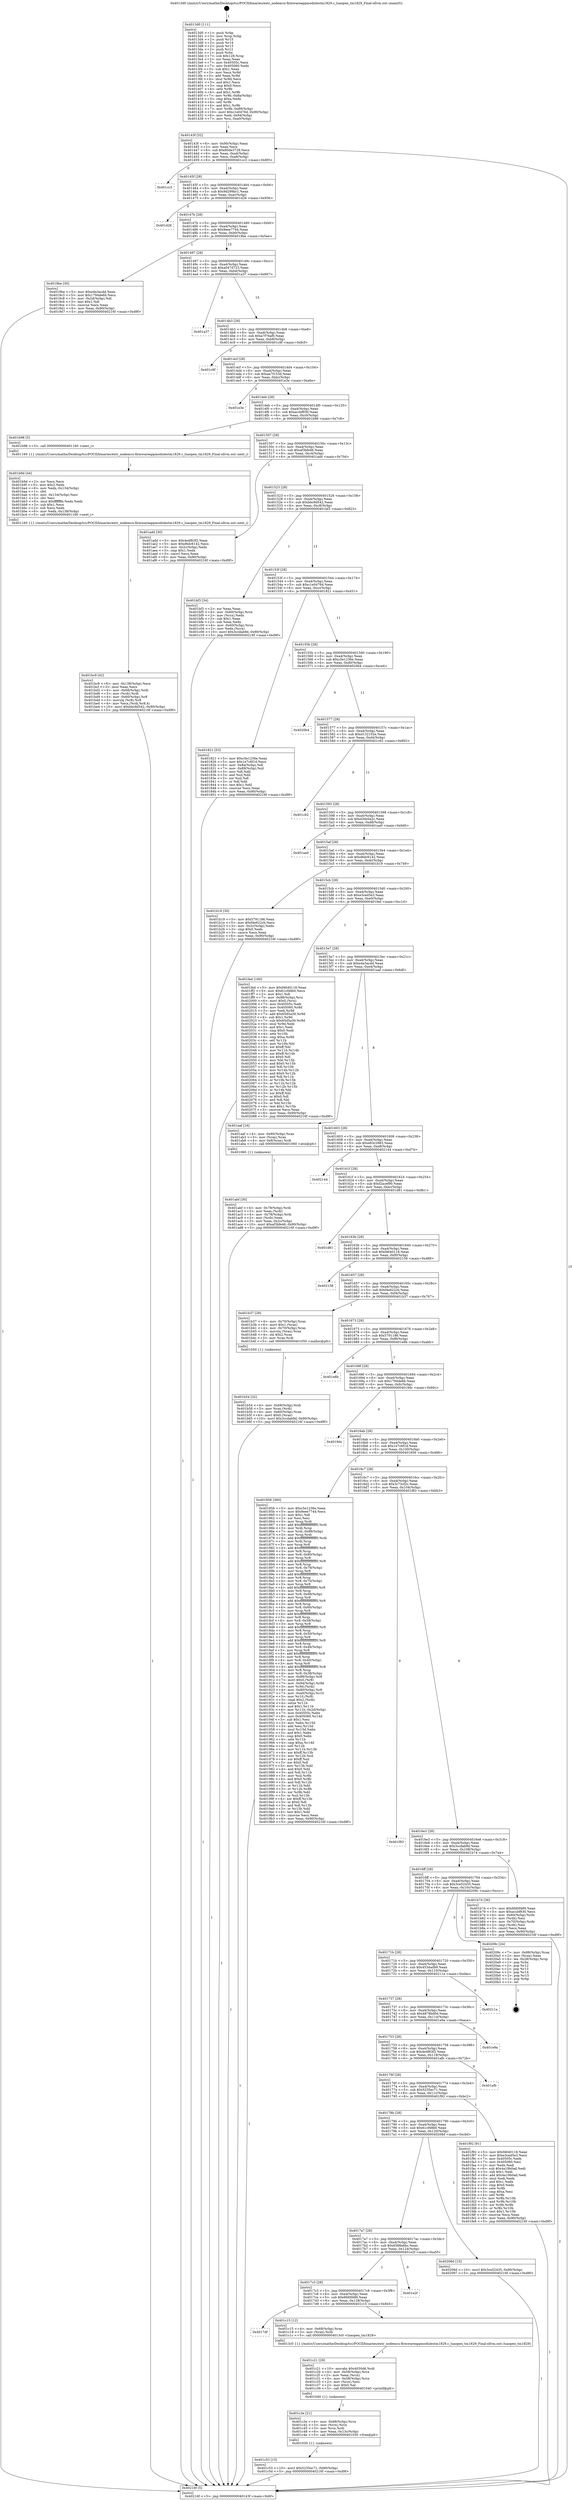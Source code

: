 digraph "0x4013d0" {
  label = "0x4013d0 (/mnt/c/Users/mathe/Desktop/tcc/POCII/binaries/extr_nodemcu-firmwareappmodulestm1829.c_luaopen_tm1829_Final-ollvm.out::main(0))"
  labelloc = "t"
  node[shape=record]

  Entry [label="",width=0.3,height=0.3,shape=circle,fillcolor=black,style=filled]
  "0x40143f" [label="{
     0x40143f [32]\l
     | [instrs]\l
     &nbsp;&nbsp;0x40143f \<+6\>: mov -0x90(%rbp),%eax\l
     &nbsp;&nbsp;0x401445 \<+2\>: mov %eax,%ecx\l
     &nbsp;&nbsp;0x401447 \<+6\>: sub $0x80de3728,%ecx\l
     &nbsp;&nbsp;0x40144d \<+6\>: mov %eax,-0xa4(%rbp)\l
     &nbsp;&nbsp;0x401453 \<+6\>: mov %ecx,-0xa8(%rbp)\l
     &nbsp;&nbsp;0x401459 \<+6\>: je 0000000000401cc3 \<main+0x8f3\>\l
  }"]
  "0x401cc3" [label="{
     0x401cc3\l
  }", style=dashed]
  "0x40145f" [label="{
     0x40145f [28]\l
     | [instrs]\l
     &nbsp;&nbsp;0x40145f \<+5\>: jmp 0000000000401464 \<main+0x94\>\l
     &nbsp;&nbsp;0x401464 \<+6\>: mov -0xa4(%rbp),%eax\l
     &nbsp;&nbsp;0x40146a \<+5\>: sub $0x9d299bc1,%eax\l
     &nbsp;&nbsp;0x40146f \<+6\>: mov %eax,-0xac(%rbp)\l
     &nbsp;&nbsp;0x401475 \<+6\>: je 0000000000401d26 \<main+0x956\>\l
  }"]
  Exit [label="",width=0.3,height=0.3,shape=circle,fillcolor=black,style=filled,peripheries=2]
  "0x401d26" [label="{
     0x401d26\l
  }", style=dashed]
  "0x40147b" [label="{
     0x40147b [28]\l
     | [instrs]\l
     &nbsp;&nbsp;0x40147b \<+5\>: jmp 0000000000401480 \<main+0xb0\>\l
     &nbsp;&nbsp;0x401480 \<+6\>: mov -0xa4(%rbp),%eax\l
     &nbsp;&nbsp;0x401486 \<+5\>: sub $0x9eee7744,%eax\l
     &nbsp;&nbsp;0x40148b \<+6\>: mov %eax,-0xb0(%rbp)\l
     &nbsp;&nbsp;0x401491 \<+6\>: je 00000000004019be \<main+0x5ee\>\l
  }"]
  "0x401c53" [label="{
     0x401c53 [15]\l
     | [instrs]\l
     &nbsp;&nbsp;0x401c53 \<+10\>: movl $0x5235ec71,-0x90(%rbp)\l
     &nbsp;&nbsp;0x401c5d \<+5\>: jmp 000000000040216f \<main+0xd9f\>\l
  }"]
  "0x4019be" [label="{
     0x4019be [30]\l
     | [instrs]\l
     &nbsp;&nbsp;0x4019be \<+5\>: mov $0xe4a3acdd,%eax\l
     &nbsp;&nbsp;0x4019c3 \<+5\>: mov $0x1794de6b,%ecx\l
     &nbsp;&nbsp;0x4019c8 \<+3\>: mov -0x2d(%rbp),%dl\l
     &nbsp;&nbsp;0x4019cb \<+3\>: test $0x1,%dl\l
     &nbsp;&nbsp;0x4019ce \<+3\>: cmovne %ecx,%eax\l
     &nbsp;&nbsp;0x4019d1 \<+6\>: mov %eax,-0x90(%rbp)\l
     &nbsp;&nbsp;0x4019d7 \<+5\>: jmp 000000000040216f \<main+0xd9f\>\l
  }"]
  "0x401497" [label="{
     0x401497 [28]\l
     | [instrs]\l
     &nbsp;&nbsp;0x401497 \<+5\>: jmp 000000000040149c \<main+0xcc\>\l
     &nbsp;&nbsp;0x40149c \<+6\>: mov -0xa4(%rbp),%eax\l
     &nbsp;&nbsp;0x4014a2 \<+5\>: sub $0xa047d723,%eax\l
     &nbsp;&nbsp;0x4014a7 \<+6\>: mov %eax,-0xb4(%rbp)\l
     &nbsp;&nbsp;0x4014ad \<+6\>: je 0000000000401a37 \<main+0x667\>\l
  }"]
  "0x401c3e" [label="{
     0x401c3e [21]\l
     | [instrs]\l
     &nbsp;&nbsp;0x401c3e \<+4\>: mov -0x68(%rbp),%rcx\l
     &nbsp;&nbsp;0x401c42 \<+3\>: mov (%rcx),%rcx\l
     &nbsp;&nbsp;0x401c45 \<+3\>: mov %rcx,%rdi\l
     &nbsp;&nbsp;0x401c48 \<+6\>: mov %eax,-0x13c(%rbp)\l
     &nbsp;&nbsp;0x401c4e \<+5\>: call 0000000000401030 \<free@plt\>\l
     | [calls]\l
     &nbsp;&nbsp;0x401030 \{1\} (unknown)\l
  }"]
  "0x401a37" [label="{
     0x401a37\l
  }", style=dashed]
  "0x4014b3" [label="{
     0x4014b3 [28]\l
     | [instrs]\l
     &nbsp;&nbsp;0x4014b3 \<+5\>: jmp 00000000004014b8 \<main+0xe8\>\l
     &nbsp;&nbsp;0x4014b8 \<+6\>: mov -0xa4(%rbp),%eax\l
     &nbsp;&nbsp;0x4014be \<+5\>: sub $0xa7f76af0,%eax\l
     &nbsp;&nbsp;0x4014c3 \<+6\>: mov %eax,-0xb8(%rbp)\l
     &nbsp;&nbsp;0x4014c9 \<+6\>: je 0000000000401c9f \<main+0x8cf\>\l
  }"]
  "0x401c21" [label="{
     0x401c21 [29]\l
     | [instrs]\l
     &nbsp;&nbsp;0x401c21 \<+10\>: movabs $0x4030d6,%rdi\l
     &nbsp;&nbsp;0x401c2b \<+4\>: mov -0x58(%rbp),%rcx\l
     &nbsp;&nbsp;0x401c2f \<+2\>: mov %eax,(%rcx)\l
     &nbsp;&nbsp;0x401c31 \<+4\>: mov -0x58(%rbp),%rcx\l
     &nbsp;&nbsp;0x401c35 \<+2\>: mov (%rcx),%esi\l
     &nbsp;&nbsp;0x401c37 \<+2\>: mov $0x0,%al\l
     &nbsp;&nbsp;0x401c39 \<+5\>: call 0000000000401040 \<printf@plt\>\l
     | [calls]\l
     &nbsp;&nbsp;0x401040 \{1\} (unknown)\l
  }"]
  "0x401c9f" [label="{
     0x401c9f\l
  }", style=dashed]
  "0x4014cf" [label="{
     0x4014cf [28]\l
     | [instrs]\l
     &nbsp;&nbsp;0x4014cf \<+5\>: jmp 00000000004014d4 \<main+0x104\>\l
     &nbsp;&nbsp;0x4014d4 \<+6\>: mov -0xa4(%rbp),%eax\l
     &nbsp;&nbsp;0x4014da \<+5\>: sub $0xaa7f153d,%eax\l
     &nbsp;&nbsp;0x4014df \<+6\>: mov %eax,-0xbc(%rbp)\l
     &nbsp;&nbsp;0x4014e5 \<+6\>: je 0000000000401e3e \<main+0xa6e\>\l
  }"]
  "0x4017df" [label="{
     0x4017df\l
  }", style=dashed]
  "0x401e3e" [label="{
     0x401e3e\l
  }", style=dashed]
  "0x4014eb" [label="{
     0x4014eb [28]\l
     | [instrs]\l
     &nbsp;&nbsp;0x4014eb \<+5\>: jmp 00000000004014f0 \<main+0x120\>\l
     &nbsp;&nbsp;0x4014f0 \<+6\>: mov -0xa4(%rbp),%eax\l
     &nbsp;&nbsp;0x4014f6 \<+5\>: sub $0xaccbf930,%eax\l
     &nbsp;&nbsp;0x4014fb \<+6\>: mov %eax,-0xc0(%rbp)\l
     &nbsp;&nbsp;0x401501 \<+6\>: je 0000000000401b98 \<main+0x7c8\>\l
  }"]
  "0x401c15" [label="{
     0x401c15 [12]\l
     | [instrs]\l
     &nbsp;&nbsp;0x401c15 \<+4\>: mov -0x68(%rbp),%rax\l
     &nbsp;&nbsp;0x401c19 \<+3\>: mov (%rax),%rdi\l
     &nbsp;&nbsp;0x401c1c \<+5\>: call 00000000004013c0 \<luaopen_tm1829\>\l
     | [calls]\l
     &nbsp;&nbsp;0x4013c0 \{1\} (/mnt/c/Users/mathe/Desktop/tcc/POCII/binaries/extr_nodemcu-firmwareappmodulestm1829.c_luaopen_tm1829_Final-ollvm.out::luaopen_tm1829)\l
  }"]
  "0x401b98" [label="{
     0x401b98 [5]\l
     | [instrs]\l
     &nbsp;&nbsp;0x401b98 \<+5\>: call 0000000000401160 \<next_i\>\l
     | [calls]\l
     &nbsp;&nbsp;0x401160 \{1\} (/mnt/c/Users/mathe/Desktop/tcc/POCII/binaries/extr_nodemcu-firmwareappmodulestm1829.c_luaopen_tm1829_Final-ollvm.out::next_i)\l
  }"]
  "0x401507" [label="{
     0x401507 [28]\l
     | [instrs]\l
     &nbsp;&nbsp;0x401507 \<+5\>: jmp 000000000040150c \<main+0x13c\>\l
     &nbsp;&nbsp;0x40150c \<+6\>: mov -0xa4(%rbp),%eax\l
     &nbsp;&nbsp;0x401512 \<+5\>: sub $0xaf3bfe46,%eax\l
     &nbsp;&nbsp;0x401517 \<+6\>: mov %eax,-0xc4(%rbp)\l
     &nbsp;&nbsp;0x40151d \<+6\>: je 0000000000401add \<main+0x70d\>\l
  }"]
  "0x4017c3" [label="{
     0x4017c3 [28]\l
     | [instrs]\l
     &nbsp;&nbsp;0x4017c3 \<+5\>: jmp 00000000004017c8 \<main+0x3f8\>\l
     &nbsp;&nbsp;0x4017c8 \<+6\>: mov -0xa4(%rbp),%eax\l
     &nbsp;&nbsp;0x4017ce \<+5\>: sub $0x6fd0f489,%eax\l
     &nbsp;&nbsp;0x4017d3 \<+6\>: mov %eax,-0x128(%rbp)\l
     &nbsp;&nbsp;0x4017d9 \<+6\>: je 0000000000401c15 \<main+0x845\>\l
  }"]
  "0x401add" [label="{
     0x401add [30]\l
     | [instrs]\l
     &nbsp;&nbsp;0x401add \<+5\>: mov $0x4e4f63f2,%eax\l
     &nbsp;&nbsp;0x401ae2 \<+5\>: mov $0xd6dc6142,%ecx\l
     &nbsp;&nbsp;0x401ae7 \<+3\>: mov -0x2c(%rbp),%edx\l
     &nbsp;&nbsp;0x401aea \<+3\>: cmp $0x1,%edx\l
     &nbsp;&nbsp;0x401aed \<+3\>: cmovl %ecx,%eax\l
     &nbsp;&nbsp;0x401af0 \<+6\>: mov %eax,-0x90(%rbp)\l
     &nbsp;&nbsp;0x401af6 \<+5\>: jmp 000000000040216f \<main+0xd9f\>\l
  }"]
  "0x401523" [label="{
     0x401523 [28]\l
     | [instrs]\l
     &nbsp;&nbsp;0x401523 \<+5\>: jmp 0000000000401528 \<main+0x158\>\l
     &nbsp;&nbsp;0x401528 \<+6\>: mov -0xa4(%rbp),%eax\l
     &nbsp;&nbsp;0x40152e \<+5\>: sub $0xbbc9d542,%eax\l
     &nbsp;&nbsp;0x401533 \<+6\>: mov %eax,-0xc8(%rbp)\l
     &nbsp;&nbsp;0x401539 \<+6\>: je 0000000000401bf3 \<main+0x823\>\l
  }"]
  "0x401e2f" [label="{
     0x401e2f\l
  }", style=dashed]
  "0x401bf3" [label="{
     0x401bf3 [34]\l
     | [instrs]\l
     &nbsp;&nbsp;0x401bf3 \<+2\>: xor %eax,%eax\l
     &nbsp;&nbsp;0x401bf5 \<+4\>: mov -0x60(%rbp),%rcx\l
     &nbsp;&nbsp;0x401bf9 \<+2\>: mov (%rcx),%edx\l
     &nbsp;&nbsp;0x401bfb \<+3\>: sub $0x1,%eax\l
     &nbsp;&nbsp;0x401bfe \<+2\>: sub %eax,%edx\l
     &nbsp;&nbsp;0x401c00 \<+4\>: mov -0x60(%rbp),%rcx\l
     &nbsp;&nbsp;0x401c04 \<+2\>: mov %edx,(%rcx)\l
     &nbsp;&nbsp;0x401c06 \<+10\>: movl $0x3ccdab9d,-0x90(%rbp)\l
     &nbsp;&nbsp;0x401c10 \<+5\>: jmp 000000000040216f \<main+0xd9f\>\l
  }"]
  "0x40153f" [label="{
     0x40153f [28]\l
     | [instrs]\l
     &nbsp;&nbsp;0x40153f \<+5\>: jmp 0000000000401544 \<main+0x174\>\l
     &nbsp;&nbsp;0x401544 \<+6\>: mov -0xa4(%rbp),%eax\l
     &nbsp;&nbsp;0x40154a \<+5\>: sub $0xc1e0476d,%eax\l
     &nbsp;&nbsp;0x40154f \<+6\>: mov %eax,-0xcc(%rbp)\l
     &nbsp;&nbsp;0x401555 \<+6\>: je 0000000000401821 \<main+0x451\>\l
  }"]
  "0x4017a7" [label="{
     0x4017a7 [28]\l
     | [instrs]\l
     &nbsp;&nbsp;0x4017a7 \<+5\>: jmp 00000000004017ac \<main+0x3dc\>\l
     &nbsp;&nbsp;0x4017ac \<+6\>: mov -0xa4(%rbp),%eax\l
     &nbsp;&nbsp;0x4017b2 \<+5\>: sub $0x6588a6bc,%eax\l
     &nbsp;&nbsp;0x4017b7 \<+6\>: mov %eax,-0x124(%rbp)\l
     &nbsp;&nbsp;0x4017bd \<+6\>: je 0000000000401e2f \<main+0xa5f\>\l
  }"]
  "0x401821" [label="{
     0x401821 [53]\l
     | [instrs]\l
     &nbsp;&nbsp;0x401821 \<+5\>: mov $0xc5e1236e,%eax\l
     &nbsp;&nbsp;0x401826 \<+5\>: mov $0x1e7c6f1d,%ecx\l
     &nbsp;&nbsp;0x40182b \<+6\>: mov -0x8a(%rbp),%dl\l
     &nbsp;&nbsp;0x401831 \<+7\>: mov -0x89(%rbp),%sil\l
     &nbsp;&nbsp;0x401838 \<+3\>: mov %dl,%dil\l
     &nbsp;&nbsp;0x40183b \<+3\>: and %sil,%dil\l
     &nbsp;&nbsp;0x40183e \<+3\>: xor %sil,%dl\l
     &nbsp;&nbsp;0x401841 \<+3\>: or %dl,%dil\l
     &nbsp;&nbsp;0x401844 \<+4\>: test $0x1,%dil\l
     &nbsp;&nbsp;0x401848 \<+3\>: cmovne %ecx,%eax\l
     &nbsp;&nbsp;0x40184b \<+6\>: mov %eax,-0x90(%rbp)\l
     &nbsp;&nbsp;0x401851 \<+5\>: jmp 000000000040216f \<main+0xd9f\>\l
  }"]
  "0x40155b" [label="{
     0x40155b [28]\l
     | [instrs]\l
     &nbsp;&nbsp;0x40155b \<+5\>: jmp 0000000000401560 \<main+0x190\>\l
     &nbsp;&nbsp;0x401560 \<+6\>: mov -0xa4(%rbp),%eax\l
     &nbsp;&nbsp;0x401566 \<+5\>: sub $0xc5e1236e,%eax\l
     &nbsp;&nbsp;0x40156b \<+6\>: mov %eax,-0xd0(%rbp)\l
     &nbsp;&nbsp;0x401571 \<+6\>: je 00000000004020b4 \<main+0xce4\>\l
  }"]
  "0x40216f" [label="{
     0x40216f [5]\l
     | [instrs]\l
     &nbsp;&nbsp;0x40216f \<+5\>: jmp 000000000040143f \<main+0x6f\>\l
  }"]
  "0x4013d0" [label="{
     0x4013d0 [111]\l
     | [instrs]\l
     &nbsp;&nbsp;0x4013d0 \<+1\>: push %rbp\l
     &nbsp;&nbsp;0x4013d1 \<+3\>: mov %rsp,%rbp\l
     &nbsp;&nbsp;0x4013d4 \<+2\>: push %r15\l
     &nbsp;&nbsp;0x4013d6 \<+2\>: push %r14\l
     &nbsp;&nbsp;0x4013d8 \<+2\>: push %r13\l
     &nbsp;&nbsp;0x4013da \<+2\>: push %r12\l
     &nbsp;&nbsp;0x4013dc \<+1\>: push %rbx\l
     &nbsp;&nbsp;0x4013dd \<+7\>: sub $0x128,%rsp\l
     &nbsp;&nbsp;0x4013e4 \<+2\>: xor %eax,%eax\l
     &nbsp;&nbsp;0x4013e6 \<+7\>: mov 0x40505c,%ecx\l
     &nbsp;&nbsp;0x4013ed \<+7\>: mov 0x405060,%edx\l
     &nbsp;&nbsp;0x4013f4 \<+3\>: sub $0x1,%eax\l
     &nbsp;&nbsp;0x4013f7 \<+3\>: mov %ecx,%r8d\l
     &nbsp;&nbsp;0x4013fa \<+3\>: add %eax,%r8d\l
     &nbsp;&nbsp;0x4013fd \<+4\>: imul %r8d,%ecx\l
     &nbsp;&nbsp;0x401401 \<+3\>: and $0x1,%ecx\l
     &nbsp;&nbsp;0x401404 \<+3\>: cmp $0x0,%ecx\l
     &nbsp;&nbsp;0x401407 \<+4\>: sete %r9b\l
     &nbsp;&nbsp;0x40140b \<+4\>: and $0x1,%r9b\l
     &nbsp;&nbsp;0x40140f \<+7\>: mov %r9b,-0x8a(%rbp)\l
     &nbsp;&nbsp;0x401416 \<+3\>: cmp $0xa,%edx\l
     &nbsp;&nbsp;0x401419 \<+4\>: setl %r9b\l
     &nbsp;&nbsp;0x40141d \<+4\>: and $0x1,%r9b\l
     &nbsp;&nbsp;0x401421 \<+7\>: mov %r9b,-0x89(%rbp)\l
     &nbsp;&nbsp;0x401428 \<+10\>: movl $0xc1e0476d,-0x90(%rbp)\l
     &nbsp;&nbsp;0x401432 \<+6\>: mov %edi,-0x94(%rbp)\l
     &nbsp;&nbsp;0x401438 \<+7\>: mov %rsi,-0xa0(%rbp)\l
  }"]
  "0x40208d" [label="{
     0x40208d [15]\l
     | [instrs]\l
     &nbsp;&nbsp;0x40208d \<+10\>: movl $0x3ce52435,-0x90(%rbp)\l
     &nbsp;&nbsp;0x402097 \<+5\>: jmp 000000000040216f \<main+0xd9f\>\l
  }"]
  "0x4020b4" [label="{
     0x4020b4\l
  }", style=dashed]
  "0x401577" [label="{
     0x401577 [28]\l
     | [instrs]\l
     &nbsp;&nbsp;0x401577 \<+5\>: jmp 000000000040157c \<main+0x1ac\>\l
     &nbsp;&nbsp;0x40157c \<+6\>: mov -0xa4(%rbp),%eax\l
     &nbsp;&nbsp;0x401582 \<+5\>: sub $0xd132102e,%eax\l
     &nbsp;&nbsp;0x401587 \<+6\>: mov %eax,-0xd4(%rbp)\l
     &nbsp;&nbsp;0x40158d \<+6\>: je 0000000000401c62 \<main+0x892\>\l
  }"]
  "0x40178b" [label="{
     0x40178b [28]\l
     | [instrs]\l
     &nbsp;&nbsp;0x40178b \<+5\>: jmp 0000000000401790 \<main+0x3c0\>\l
     &nbsp;&nbsp;0x401790 \<+6\>: mov -0xa4(%rbp),%eax\l
     &nbsp;&nbsp;0x401796 \<+5\>: sub $0x61cf48b0,%eax\l
     &nbsp;&nbsp;0x40179b \<+6\>: mov %eax,-0x120(%rbp)\l
     &nbsp;&nbsp;0x4017a1 \<+6\>: je 000000000040208d \<main+0xcbd\>\l
  }"]
  "0x401c62" [label="{
     0x401c62\l
  }", style=dashed]
  "0x401593" [label="{
     0x401593 [28]\l
     | [instrs]\l
     &nbsp;&nbsp;0x401593 \<+5\>: jmp 0000000000401598 \<main+0x1c8\>\l
     &nbsp;&nbsp;0x401598 \<+6\>: mov -0xa4(%rbp),%eax\l
     &nbsp;&nbsp;0x40159e \<+5\>: sub $0xd3dc0a2c,%eax\l
     &nbsp;&nbsp;0x4015a3 \<+6\>: mov %eax,-0xd8(%rbp)\l
     &nbsp;&nbsp;0x4015a9 \<+6\>: je 0000000000401aa0 \<main+0x6d0\>\l
  }"]
  "0x401f92" [label="{
     0x401f92 [91]\l
     | [instrs]\l
     &nbsp;&nbsp;0x401f92 \<+5\>: mov $0xf4640118,%eax\l
     &nbsp;&nbsp;0x401f97 \<+5\>: mov $0xe3ced5e3,%ecx\l
     &nbsp;&nbsp;0x401f9c \<+7\>: mov 0x40505c,%edx\l
     &nbsp;&nbsp;0x401fa3 \<+7\>: mov 0x405060,%esi\l
     &nbsp;&nbsp;0x401faa \<+2\>: mov %edx,%edi\l
     &nbsp;&nbsp;0x401fac \<+6\>: sub $0x4a19b0ad,%edi\l
     &nbsp;&nbsp;0x401fb2 \<+3\>: sub $0x1,%edi\l
     &nbsp;&nbsp;0x401fb5 \<+6\>: add $0x4a19b0ad,%edi\l
     &nbsp;&nbsp;0x401fbb \<+3\>: imul %edi,%edx\l
     &nbsp;&nbsp;0x401fbe \<+3\>: and $0x1,%edx\l
     &nbsp;&nbsp;0x401fc1 \<+3\>: cmp $0x0,%edx\l
     &nbsp;&nbsp;0x401fc4 \<+4\>: sete %r8b\l
     &nbsp;&nbsp;0x401fc8 \<+3\>: cmp $0xa,%esi\l
     &nbsp;&nbsp;0x401fcb \<+4\>: setl %r9b\l
     &nbsp;&nbsp;0x401fcf \<+3\>: mov %r8b,%r10b\l
     &nbsp;&nbsp;0x401fd2 \<+3\>: and %r9b,%r10b\l
     &nbsp;&nbsp;0x401fd5 \<+3\>: xor %r9b,%r8b\l
     &nbsp;&nbsp;0x401fd8 \<+3\>: or %r8b,%r10b\l
     &nbsp;&nbsp;0x401fdb \<+4\>: test $0x1,%r10b\l
     &nbsp;&nbsp;0x401fdf \<+3\>: cmovne %ecx,%eax\l
     &nbsp;&nbsp;0x401fe2 \<+6\>: mov %eax,-0x90(%rbp)\l
     &nbsp;&nbsp;0x401fe8 \<+5\>: jmp 000000000040216f \<main+0xd9f\>\l
  }"]
  "0x401aa0" [label="{
     0x401aa0\l
  }", style=dashed]
  "0x4015af" [label="{
     0x4015af [28]\l
     | [instrs]\l
     &nbsp;&nbsp;0x4015af \<+5\>: jmp 00000000004015b4 \<main+0x1e4\>\l
     &nbsp;&nbsp;0x4015b4 \<+6\>: mov -0xa4(%rbp),%eax\l
     &nbsp;&nbsp;0x4015ba \<+5\>: sub $0xd6dc6142,%eax\l
     &nbsp;&nbsp;0x4015bf \<+6\>: mov %eax,-0xdc(%rbp)\l
     &nbsp;&nbsp;0x4015c5 \<+6\>: je 0000000000401b19 \<main+0x749\>\l
  }"]
  "0x40176f" [label="{
     0x40176f [28]\l
     | [instrs]\l
     &nbsp;&nbsp;0x40176f \<+5\>: jmp 0000000000401774 \<main+0x3a4\>\l
     &nbsp;&nbsp;0x401774 \<+6\>: mov -0xa4(%rbp),%eax\l
     &nbsp;&nbsp;0x40177a \<+5\>: sub $0x5235ec71,%eax\l
     &nbsp;&nbsp;0x40177f \<+6\>: mov %eax,-0x11c(%rbp)\l
     &nbsp;&nbsp;0x401785 \<+6\>: je 0000000000401f92 \<main+0xbc2\>\l
  }"]
  "0x401b19" [label="{
     0x401b19 [30]\l
     | [instrs]\l
     &nbsp;&nbsp;0x401b19 \<+5\>: mov $0x5791186,%eax\l
     &nbsp;&nbsp;0x401b1e \<+5\>: mov $0xf4e622cb,%ecx\l
     &nbsp;&nbsp;0x401b23 \<+3\>: mov -0x2c(%rbp),%edx\l
     &nbsp;&nbsp;0x401b26 \<+3\>: cmp $0x0,%edx\l
     &nbsp;&nbsp;0x401b29 \<+3\>: cmove %ecx,%eax\l
     &nbsp;&nbsp;0x401b2c \<+6\>: mov %eax,-0x90(%rbp)\l
     &nbsp;&nbsp;0x401b32 \<+5\>: jmp 000000000040216f \<main+0xd9f\>\l
  }"]
  "0x4015cb" [label="{
     0x4015cb [28]\l
     | [instrs]\l
     &nbsp;&nbsp;0x4015cb \<+5\>: jmp 00000000004015d0 \<main+0x200\>\l
     &nbsp;&nbsp;0x4015d0 \<+6\>: mov -0xa4(%rbp),%eax\l
     &nbsp;&nbsp;0x4015d6 \<+5\>: sub $0xe3ced5e3,%eax\l
     &nbsp;&nbsp;0x4015db \<+6\>: mov %eax,-0xe0(%rbp)\l
     &nbsp;&nbsp;0x4015e1 \<+6\>: je 0000000000401fed \<main+0xc1d\>\l
  }"]
  "0x401afb" [label="{
     0x401afb\l
  }", style=dashed]
  "0x401fed" [label="{
     0x401fed [160]\l
     | [instrs]\l
     &nbsp;&nbsp;0x401fed \<+5\>: mov $0xf4640118,%eax\l
     &nbsp;&nbsp;0x401ff2 \<+5\>: mov $0x61cf48b0,%ecx\l
     &nbsp;&nbsp;0x401ff7 \<+2\>: mov $0x1,%dl\l
     &nbsp;&nbsp;0x401ff9 \<+7\>: mov -0x88(%rbp),%rsi\l
     &nbsp;&nbsp;0x402000 \<+6\>: movl $0x0,(%rsi)\l
     &nbsp;&nbsp;0x402006 \<+7\>: mov 0x40505c,%edi\l
     &nbsp;&nbsp;0x40200d \<+8\>: mov 0x405060,%r8d\l
     &nbsp;&nbsp;0x402015 \<+3\>: mov %edi,%r9d\l
     &nbsp;&nbsp;0x402018 \<+7\>: add $0x65d5a39,%r9d\l
     &nbsp;&nbsp;0x40201f \<+4\>: sub $0x1,%r9d\l
     &nbsp;&nbsp;0x402023 \<+7\>: sub $0x65d5a39,%r9d\l
     &nbsp;&nbsp;0x40202a \<+4\>: imul %r9d,%edi\l
     &nbsp;&nbsp;0x40202e \<+3\>: and $0x1,%edi\l
     &nbsp;&nbsp;0x402031 \<+3\>: cmp $0x0,%edi\l
     &nbsp;&nbsp;0x402034 \<+4\>: sete %r10b\l
     &nbsp;&nbsp;0x402038 \<+4\>: cmp $0xa,%r8d\l
     &nbsp;&nbsp;0x40203c \<+4\>: setl %r11b\l
     &nbsp;&nbsp;0x402040 \<+3\>: mov %r10b,%bl\l
     &nbsp;&nbsp;0x402043 \<+3\>: xor $0xff,%bl\l
     &nbsp;&nbsp;0x402046 \<+3\>: mov %r11b,%r14b\l
     &nbsp;&nbsp;0x402049 \<+4\>: xor $0xff,%r14b\l
     &nbsp;&nbsp;0x40204d \<+3\>: xor $0x0,%dl\l
     &nbsp;&nbsp;0x402050 \<+3\>: mov %bl,%r15b\l
     &nbsp;&nbsp;0x402053 \<+4\>: and $0x0,%r15b\l
     &nbsp;&nbsp;0x402057 \<+3\>: and %dl,%r10b\l
     &nbsp;&nbsp;0x40205a \<+3\>: mov %r14b,%r12b\l
     &nbsp;&nbsp;0x40205d \<+4\>: and $0x0,%r12b\l
     &nbsp;&nbsp;0x402061 \<+3\>: and %dl,%r11b\l
     &nbsp;&nbsp;0x402064 \<+3\>: or %r10b,%r15b\l
     &nbsp;&nbsp;0x402067 \<+3\>: or %r11b,%r12b\l
     &nbsp;&nbsp;0x40206a \<+3\>: xor %r12b,%r15b\l
     &nbsp;&nbsp;0x40206d \<+3\>: or %r14b,%bl\l
     &nbsp;&nbsp;0x402070 \<+3\>: xor $0xff,%bl\l
     &nbsp;&nbsp;0x402073 \<+3\>: or $0x0,%dl\l
     &nbsp;&nbsp;0x402076 \<+2\>: and %dl,%bl\l
     &nbsp;&nbsp;0x402078 \<+3\>: or %bl,%r15b\l
     &nbsp;&nbsp;0x40207b \<+4\>: test $0x1,%r15b\l
     &nbsp;&nbsp;0x40207f \<+3\>: cmovne %ecx,%eax\l
     &nbsp;&nbsp;0x402082 \<+6\>: mov %eax,-0x90(%rbp)\l
     &nbsp;&nbsp;0x402088 \<+5\>: jmp 000000000040216f \<main+0xd9f\>\l
  }"]
  "0x4015e7" [label="{
     0x4015e7 [28]\l
     | [instrs]\l
     &nbsp;&nbsp;0x4015e7 \<+5\>: jmp 00000000004015ec \<main+0x21c\>\l
     &nbsp;&nbsp;0x4015ec \<+6\>: mov -0xa4(%rbp),%eax\l
     &nbsp;&nbsp;0x4015f2 \<+5\>: sub $0xe4a3acdd,%eax\l
     &nbsp;&nbsp;0x4015f7 \<+6\>: mov %eax,-0xe4(%rbp)\l
     &nbsp;&nbsp;0x4015fd \<+6\>: je 0000000000401aaf \<main+0x6df\>\l
  }"]
  "0x401753" [label="{
     0x401753 [28]\l
     | [instrs]\l
     &nbsp;&nbsp;0x401753 \<+5\>: jmp 0000000000401758 \<main+0x388\>\l
     &nbsp;&nbsp;0x401758 \<+6\>: mov -0xa4(%rbp),%eax\l
     &nbsp;&nbsp;0x40175e \<+5\>: sub $0x4e4f63f2,%eax\l
     &nbsp;&nbsp;0x401763 \<+6\>: mov %eax,-0x118(%rbp)\l
     &nbsp;&nbsp;0x401769 \<+6\>: je 0000000000401afb \<main+0x72b\>\l
  }"]
  "0x401aaf" [label="{
     0x401aaf [16]\l
     | [instrs]\l
     &nbsp;&nbsp;0x401aaf \<+4\>: mov -0x80(%rbp),%rax\l
     &nbsp;&nbsp;0x401ab3 \<+3\>: mov (%rax),%rax\l
     &nbsp;&nbsp;0x401ab6 \<+4\>: mov 0x8(%rax),%rdi\l
     &nbsp;&nbsp;0x401aba \<+5\>: call 0000000000401060 \<atoi@plt\>\l
     | [calls]\l
     &nbsp;&nbsp;0x401060 \{1\} (unknown)\l
  }"]
  "0x401603" [label="{
     0x401603 [28]\l
     | [instrs]\l
     &nbsp;&nbsp;0x401603 \<+5\>: jmp 0000000000401608 \<main+0x238\>\l
     &nbsp;&nbsp;0x401608 \<+6\>: mov -0xa4(%rbp),%eax\l
     &nbsp;&nbsp;0x40160e \<+5\>: sub $0xe83c2883,%eax\l
     &nbsp;&nbsp;0x401613 \<+6\>: mov %eax,-0xe8(%rbp)\l
     &nbsp;&nbsp;0x401619 \<+6\>: je 0000000000402144 \<main+0xd74\>\l
  }"]
  "0x401e9a" [label="{
     0x401e9a\l
  }", style=dashed]
  "0x402144" [label="{
     0x402144\l
  }", style=dashed]
  "0x40161f" [label="{
     0x40161f [28]\l
     | [instrs]\l
     &nbsp;&nbsp;0x40161f \<+5\>: jmp 0000000000401624 \<main+0x254\>\l
     &nbsp;&nbsp;0x401624 \<+6\>: mov -0xa4(%rbp),%eax\l
     &nbsp;&nbsp;0x40162a \<+5\>: sub $0xf2acef90,%eax\l
     &nbsp;&nbsp;0x40162f \<+6\>: mov %eax,-0xec(%rbp)\l
     &nbsp;&nbsp;0x401635 \<+6\>: je 0000000000401d81 \<main+0x9b1\>\l
  }"]
  "0x401737" [label="{
     0x401737 [28]\l
     | [instrs]\l
     &nbsp;&nbsp;0x401737 \<+5\>: jmp 000000000040173c \<main+0x36c\>\l
     &nbsp;&nbsp;0x40173c \<+6\>: mov -0xa4(%rbp),%eax\l
     &nbsp;&nbsp;0x401742 \<+5\>: sub $0x4878bd0d,%eax\l
     &nbsp;&nbsp;0x401747 \<+6\>: mov %eax,-0x114(%rbp)\l
     &nbsp;&nbsp;0x40174d \<+6\>: je 0000000000401e9a \<main+0xaca\>\l
  }"]
  "0x401d81" [label="{
     0x401d81\l
  }", style=dashed]
  "0x40163b" [label="{
     0x40163b [28]\l
     | [instrs]\l
     &nbsp;&nbsp;0x40163b \<+5\>: jmp 0000000000401640 \<main+0x270\>\l
     &nbsp;&nbsp;0x401640 \<+6\>: mov -0xa4(%rbp),%eax\l
     &nbsp;&nbsp;0x401646 \<+5\>: sub $0xf4640118,%eax\l
     &nbsp;&nbsp;0x40164b \<+6\>: mov %eax,-0xf0(%rbp)\l
     &nbsp;&nbsp;0x401651 \<+6\>: je 0000000000402158 \<main+0xd88\>\l
  }"]
  "0x40211a" [label="{
     0x40211a\l
  }", style=dashed]
  "0x402158" [label="{
     0x402158\l
  }", style=dashed]
  "0x401657" [label="{
     0x401657 [28]\l
     | [instrs]\l
     &nbsp;&nbsp;0x401657 \<+5\>: jmp 000000000040165c \<main+0x28c\>\l
     &nbsp;&nbsp;0x40165c \<+6\>: mov -0xa4(%rbp),%eax\l
     &nbsp;&nbsp;0x401662 \<+5\>: sub $0xf4e622cb,%eax\l
     &nbsp;&nbsp;0x401667 \<+6\>: mov %eax,-0xf4(%rbp)\l
     &nbsp;&nbsp;0x40166d \<+6\>: je 0000000000401b37 \<main+0x767\>\l
  }"]
  "0x40171b" [label="{
     0x40171b [28]\l
     | [instrs]\l
     &nbsp;&nbsp;0x40171b \<+5\>: jmp 0000000000401720 \<main+0x350\>\l
     &nbsp;&nbsp;0x401720 \<+6\>: mov -0xa4(%rbp),%eax\l
     &nbsp;&nbsp;0x401726 \<+5\>: sub $0x4534adb9,%eax\l
     &nbsp;&nbsp;0x40172b \<+6\>: mov %eax,-0x110(%rbp)\l
     &nbsp;&nbsp;0x401731 \<+6\>: je 000000000040211a \<main+0xd4a\>\l
  }"]
  "0x401b37" [label="{
     0x401b37 [29]\l
     | [instrs]\l
     &nbsp;&nbsp;0x401b37 \<+4\>: mov -0x70(%rbp),%rax\l
     &nbsp;&nbsp;0x401b3b \<+6\>: movl $0x1,(%rax)\l
     &nbsp;&nbsp;0x401b41 \<+4\>: mov -0x70(%rbp),%rax\l
     &nbsp;&nbsp;0x401b45 \<+3\>: movslq (%rax),%rax\l
     &nbsp;&nbsp;0x401b48 \<+4\>: shl $0x2,%rax\l
     &nbsp;&nbsp;0x401b4c \<+3\>: mov %rax,%rdi\l
     &nbsp;&nbsp;0x401b4f \<+5\>: call 0000000000401050 \<malloc@plt\>\l
     | [calls]\l
     &nbsp;&nbsp;0x401050 \{1\} (unknown)\l
  }"]
  "0x401673" [label="{
     0x401673 [28]\l
     | [instrs]\l
     &nbsp;&nbsp;0x401673 \<+5\>: jmp 0000000000401678 \<main+0x2a8\>\l
     &nbsp;&nbsp;0x401678 \<+6\>: mov -0xa4(%rbp),%eax\l
     &nbsp;&nbsp;0x40167e \<+5\>: sub $0x5791186,%eax\l
     &nbsp;&nbsp;0x401683 \<+6\>: mov %eax,-0xf8(%rbp)\l
     &nbsp;&nbsp;0x401689 \<+6\>: je 0000000000401e8b \<main+0xabb\>\l
  }"]
  "0x40209c" [label="{
     0x40209c [24]\l
     | [instrs]\l
     &nbsp;&nbsp;0x40209c \<+7\>: mov -0x88(%rbp),%rax\l
     &nbsp;&nbsp;0x4020a3 \<+2\>: mov (%rax),%eax\l
     &nbsp;&nbsp;0x4020a5 \<+4\>: lea -0x28(%rbp),%rsp\l
     &nbsp;&nbsp;0x4020a9 \<+1\>: pop %rbx\l
     &nbsp;&nbsp;0x4020aa \<+2\>: pop %r12\l
     &nbsp;&nbsp;0x4020ac \<+2\>: pop %r13\l
     &nbsp;&nbsp;0x4020ae \<+2\>: pop %r14\l
     &nbsp;&nbsp;0x4020b0 \<+2\>: pop %r15\l
     &nbsp;&nbsp;0x4020b2 \<+1\>: pop %rbp\l
     &nbsp;&nbsp;0x4020b3 \<+1\>: ret\l
  }"]
  "0x401e8b" [label="{
     0x401e8b\l
  }", style=dashed]
  "0x40168f" [label="{
     0x40168f [28]\l
     | [instrs]\l
     &nbsp;&nbsp;0x40168f \<+5\>: jmp 0000000000401694 \<main+0x2c4\>\l
     &nbsp;&nbsp;0x401694 \<+6\>: mov -0xa4(%rbp),%eax\l
     &nbsp;&nbsp;0x40169a \<+5\>: sub $0x1794de6b,%eax\l
     &nbsp;&nbsp;0x40169f \<+6\>: mov %eax,-0xfc(%rbp)\l
     &nbsp;&nbsp;0x4016a5 \<+6\>: je 00000000004019dc \<main+0x60c\>\l
  }"]
  "0x401bc9" [label="{
     0x401bc9 [42]\l
     | [instrs]\l
     &nbsp;&nbsp;0x401bc9 \<+6\>: mov -0x138(%rbp),%ecx\l
     &nbsp;&nbsp;0x401bcf \<+3\>: imul %eax,%ecx\l
     &nbsp;&nbsp;0x401bd2 \<+4\>: mov -0x68(%rbp),%rdi\l
     &nbsp;&nbsp;0x401bd6 \<+3\>: mov (%rdi),%rdi\l
     &nbsp;&nbsp;0x401bd9 \<+4\>: mov -0x60(%rbp),%r8\l
     &nbsp;&nbsp;0x401bdd \<+3\>: movslq (%r8),%r8\l
     &nbsp;&nbsp;0x401be0 \<+4\>: mov %ecx,(%rdi,%r8,4)\l
     &nbsp;&nbsp;0x401be4 \<+10\>: movl $0xbbc9d542,-0x90(%rbp)\l
     &nbsp;&nbsp;0x401bee \<+5\>: jmp 000000000040216f \<main+0xd9f\>\l
  }"]
  "0x4019dc" [label="{
     0x4019dc\l
  }", style=dashed]
  "0x4016ab" [label="{
     0x4016ab [28]\l
     | [instrs]\l
     &nbsp;&nbsp;0x4016ab \<+5\>: jmp 00000000004016b0 \<main+0x2e0\>\l
     &nbsp;&nbsp;0x4016b0 \<+6\>: mov -0xa4(%rbp),%eax\l
     &nbsp;&nbsp;0x4016b6 \<+5\>: sub $0x1e7c6f1d,%eax\l
     &nbsp;&nbsp;0x4016bb \<+6\>: mov %eax,-0x100(%rbp)\l
     &nbsp;&nbsp;0x4016c1 \<+6\>: je 0000000000401856 \<main+0x486\>\l
  }"]
  "0x401b9d" [label="{
     0x401b9d [44]\l
     | [instrs]\l
     &nbsp;&nbsp;0x401b9d \<+2\>: xor %ecx,%ecx\l
     &nbsp;&nbsp;0x401b9f \<+5\>: mov $0x2,%edx\l
     &nbsp;&nbsp;0x401ba4 \<+6\>: mov %edx,-0x134(%rbp)\l
     &nbsp;&nbsp;0x401baa \<+1\>: cltd\l
     &nbsp;&nbsp;0x401bab \<+6\>: mov -0x134(%rbp),%esi\l
     &nbsp;&nbsp;0x401bb1 \<+2\>: idiv %esi\l
     &nbsp;&nbsp;0x401bb3 \<+6\>: imul $0xfffffffe,%edx,%edx\l
     &nbsp;&nbsp;0x401bb9 \<+3\>: sub $0x1,%ecx\l
     &nbsp;&nbsp;0x401bbc \<+2\>: sub %ecx,%edx\l
     &nbsp;&nbsp;0x401bbe \<+6\>: mov %edx,-0x138(%rbp)\l
     &nbsp;&nbsp;0x401bc4 \<+5\>: call 0000000000401160 \<next_i\>\l
     | [calls]\l
     &nbsp;&nbsp;0x401160 \{1\} (/mnt/c/Users/mathe/Desktop/tcc/POCII/binaries/extr_nodemcu-firmwareappmodulestm1829.c_luaopen_tm1829_Final-ollvm.out::next_i)\l
  }"]
  "0x401856" [label="{
     0x401856 [360]\l
     | [instrs]\l
     &nbsp;&nbsp;0x401856 \<+5\>: mov $0xc5e1236e,%eax\l
     &nbsp;&nbsp;0x40185b \<+5\>: mov $0x9eee7744,%ecx\l
     &nbsp;&nbsp;0x401860 \<+2\>: mov $0x1,%dl\l
     &nbsp;&nbsp;0x401862 \<+2\>: xor %esi,%esi\l
     &nbsp;&nbsp;0x401864 \<+3\>: mov %rsp,%rdi\l
     &nbsp;&nbsp;0x401867 \<+4\>: add $0xfffffffffffffff0,%rdi\l
     &nbsp;&nbsp;0x40186b \<+3\>: mov %rdi,%rsp\l
     &nbsp;&nbsp;0x40186e \<+7\>: mov %rdi,-0x88(%rbp)\l
     &nbsp;&nbsp;0x401875 \<+3\>: mov %rsp,%rdi\l
     &nbsp;&nbsp;0x401878 \<+4\>: add $0xfffffffffffffff0,%rdi\l
     &nbsp;&nbsp;0x40187c \<+3\>: mov %rdi,%rsp\l
     &nbsp;&nbsp;0x40187f \<+3\>: mov %rsp,%r8\l
     &nbsp;&nbsp;0x401882 \<+4\>: add $0xfffffffffffffff0,%r8\l
     &nbsp;&nbsp;0x401886 \<+3\>: mov %r8,%rsp\l
     &nbsp;&nbsp;0x401889 \<+4\>: mov %r8,-0x80(%rbp)\l
     &nbsp;&nbsp;0x40188d \<+3\>: mov %rsp,%r8\l
     &nbsp;&nbsp;0x401890 \<+4\>: add $0xfffffffffffffff0,%r8\l
     &nbsp;&nbsp;0x401894 \<+3\>: mov %r8,%rsp\l
     &nbsp;&nbsp;0x401897 \<+4\>: mov %r8,-0x78(%rbp)\l
     &nbsp;&nbsp;0x40189b \<+3\>: mov %rsp,%r8\l
     &nbsp;&nbsp;0x40189e \<+4\>: add $0xfffffffffffffff0,%r8\l
     &nbsp;&nbsp;0x4018a2 \<+3\>: mov %r8,%rsp\l
     &nbsp;&nbsp;0x4018a5 \<+4\>: mov %r8,-0x70(%rbp)\l
     &nbsp;&nbsp;0x4018a9 \<+3\>: mov %rsp,%r8\l
     &nbsp;&nbsp;0x4018ac \<+4\>: add $0xfffffffffffffff0,%r8\l
     &nbsp;&nbsp;0x4018b0 \<+3\>: mov %r8,%rsp\l
     &nbsp;&nbsp;0x4018b3 \<+4\>: mov %r8,-0x68(%rbp)\l
     &nbsp;&nbsp;0x4018b7 \<+3\>: mov %rsp,%r8\l
     &nbsp;&nbsp;0x4018ba \<+4\>: add $0xfffffffffffffff0,%r8\l
     &nbsp;&nbsp;0x4018be \<+3\>: mov %r8,%rsp\l
     &nbsp;&nbsp;0x4018c1 \<+4\>: mov %r8,-0x60(%rbp)\l
     &nbsp;&nbsp;0x4018c5 \<+3\>: mov %rsp,%r8\l
     &nbsp;&nbsp;0x4018c8 \<+4\>: add $0xfffffffffffffff0,%r8\l
     &nbsp;&nbsp;0x4018cc \<+3\>: mov %r8,%rsp\l
     &nbsp;&nbsp;0x4018cf \<+4\>: mov %r8,-0x58(%rbp)\l
     &nbsp;&nbsp;0x4018d3 \<+3\>: mov %rsp,%r8\l
     &nbsp;&nbsp;0x4018d6 \<+4\>: add $0xfffffffffffffff0,%r8\l
     &nbsp;&nbsp;0x4018da \<+3\>: mov %r8,%rsp\l
     &nbsp;&nbsp;0x4018dd \<+4\>: mov %r8,-0x50(%rbp)\l
     &nbsp;&nbsp;0x4018e1 \<+3\>: mov %rsp,%r8\l
     &nbsp;&nbsp;0x4018e4 \<+4\>: add $0xfffffffffffffff0,%r8\l
     &nbsp;&nbsp;0x4018e8 \<+3\>: mov %r8,%rsp\l
     &nbsp;&nbsp;0x4018eb \<+4\>: mov %r8,-0x48(%rbp)\l
     &nbsp;&nbsp;0x4018ef \<+3\>: mov %rsp,%r8\l
     &nbsp;&nbsp;0x4018f2 \<+4\>: add $0xfffffffffffffff0,%r8\l
     &nbsp;&nbsp;0x4018f6 \<+3\>: mov %r8,%rsp\l
     &nbsp;&nbsp;0x4018f9 \<+4\>: mov %r8,-0x40(%rbp)\l
     &nbsp;&nbsp;0x4018fd \<+3\>: mov %rsp,%r8\l
     &nbsp;&nbsp;0x401900 \<+4\>: add $0xfffffffffffffff0,%r8\l
     &nbsp;&nbsp;0x401904 \<+3\>: mov %r8,%rsp\l
     &nbsp;&nbsp;0x401907 \<+4\>: mov %r8,-0x38(%rbp)\l
     &nbsp;&nbsp;0x40190b \<+7\>: mov -0x88(%rbp),%r8\l
     &nbsp;&nbsp;0x401912 \<+7\>: movl $0x0,(%r8)\l
     &nbsp;&nbsp;0x401919 \<+7\>: mov -0x94(%rbp),%r9d\l
     &nbsp;&nbsp;0x401920 \<+3\>: mov %r9d,(%rdi)\l
     &nbsp;&nbsp;0x401923 \<+4\>: mov -0x80(%rbp),%r8\l
     &nbsp;&nbsp;0x401927 \<+7\>: mov -0xa0(%rbp),%r10\l
     &nbsp;&nbsp;0x40192e \<+3\>: mov %r10,(%r8)\l
     &nbsp;&nbsp;0x401931 \<+3\>: cmpl $0x2,(%rdi)\l
     &nbsp;&nbsp;0x401934 \<+4\>: setne %r11b\l
     &nbsp;&nbsp;0x401938 \<+4\>: and $0x1,%r11b\l
     &nbsp;&nbsp;0x40193c \<+4\>: mov %r11b,-0x2d(%rbp)\l
     &nbsp;&nbsp;0x401940 \<+7\>: mov 0x40505c,%ebx\l
     &nbsp;&nbsp;0x401947 \<+8\>: mov 0x405060,%r14d\l
     &nbsp;&nbsp;0x40194f \<+3\>: sub $0x1,%esi\l
     &nbsp;&nbsp;0x401952 \<+3\>: mov %ebx,%r15d\l
     &nbsp;&nbsp;0x401955 \<+3\>: add %esi,%r15d\l
     &nbsp;&nbsp;0x401958 \<+4\>: imul %r15d,%ebx\l
     &nbsp;&nbsp;0x40195c \<+3\>: and $0x1,%ebx\l
     &nbsp;&nbsp;0x40195f \<+3\>: cmp $0x0,%ebx\l
     &nbsp;&nbsp;0x401962 \<+4\>: sete %r11b\l
     &nbsp;&nbsp;0x401966 \<+4\>: cmp $0xa,%r14d\l
     &nbsp;&nbsp;0x40196a \<+4\>: setl %r12b\l
     &nbsp;&nbsp;0x40196e \<+3\>: mov %r11b,%r13b\l
     &nbsp;&nbsp;0x401971 \<+4\>: xor $0xff,%r13b\l
     &nbsp;&nbsp;0x401975 \<+3\>: mov %r12b,%sil\l
     &nbsp;&nbsp;0x401978 \<+4\>: xor $0xff,%sil\l
     &nbsp;&nbsp;0x40197c \<+3\>: xor $0x0,%dl\l
     &nbsp;&nbsp;0x40197f \<+3\>: mov %r13b,%dil\l
     &nbsp;&nbsp;0x401982 \<+4\>: and $0x0,%dil\l
     &nbsp;&nbsp;0x401986 \<+3\>: and %dl,%r11b\l
     &nbsp;&nbsp;0x401989 \<+3\>: mov %sil,%r8b\l
     &nbsp;&nbsp;0x40198c \<+4\>: and $0x0,%r8b\l
     &nbsp;&nbsp;0x401990 \<+3\>: and %dl,%r12b\l
     &nbsp;&nbsp;0x401993 \<+3\>: or %r11b,%dil\l
     &nbsp;&nbsp;0x401996 \<+3\>: or %r12b,%r8b\l
     &nbsp;&nbsp;0x401999 \<+3\>: xor %r8b,%dil\l
     &nbsp;&nbsp;0x40199c \<+3\>: or %sil,%r13b\l
     &nbsp;&nbsp;0x40199f \<+4\>: xor $0xff,%r13b\l
     &nbsp;&nbsp;0x4019a3 \<+3\>: or $0x0,%dl\l
     &nbsp;&nbsp;0x4019a6 \<+3\>: and %dl,%r13b\l
     &nbsp;&nbsp;0x4019a9 \<+3\>: or %r13b,%dil\l
     &nbsp;&nbsp;0x4019ac \<+4\>: test $0x1,%dil\l
     &nbsp;&nbsp;0x4019b0 \<+3\>: cmovne %ecx,%eax\l
     &nbsp;&nbsp;0x4019b3 \<+6\>: mov %eax,-0x90(%rbp)\l
     &nbsp;&nbsp;0x4019b9 \<+5\>: jmp 000000000040216f \<main+0xd9f\>\l
  }"]
  "0x4016c7" [label="{
     0x4016c7 [28]\l
     | [instrs]\l
     &nbsp;&nbsp;0x4016c7 \<+5\>: jmp 00000000004016cc \<main+0x2fc\>\l
     &nbsp;&nbsp;0x4016cc \<+6\>: mov -0xa4(%rbp),%eax\l
     &nbsp;&nbsp;0x4016d2 \<+5\>: sub $0x3c73cf2c,%eax\l
     &nbsp;&nbsp;0x4016d7 \<+6\>: mov %eax,-0x104(%rbp)\l
     &nbsp;&nbsp;0x4016dd \<+6\>: je 0000000000401f83 \<main+0xbb3\>\l
  }"]
  "0x4016ff" [label="{
     0x4016ff [28]\l
     | [instrs]\l
     &nbsp;&nbsp;0x4016ff \<+5\>: jmp 0000000000401704 \<main+0x334\>\l
     &nbsp;&nbsp;0x401704 \<+6\>: mov -0xa4(%rbp),%eax\l
     &nbsp;&nbsp;0x40170a \<+5\>: sub $0x3ce52435,%eax\l
     &nbsp;&nbsp;0x40170f \<+6\>: mov %eax,-0x10c(%rbp)\l
     &nbsp;&nbsp;0x401715 \<+6\>: je 000000000040209c \<main+0xccc\>\l
  }"]
  "0x401abf" [label="{
     0x401abf [30]\l
     | [instrs]\l
     &nbsp;&nbsp;0x401abf \<+4\>: mov -0x78(%rbp),%rdi\l
     &nbsp;&nbsp;0x401ac3 \<+2\>: mov %eax,(%rdi)\l
     &nbsp;&nbsp;0x401ac5 \<+4\>: mov -0x78(%rbp),%rdi\l
     &nbsp;&nbsp;0x401ac9 \<+2\>: mov (%rdi),%eax\l
     &nbsp;&nbsp;0x401acb \<+3\>: mov %eax,-0x2c(%rbp)\l
     &nbsp;&nbsp;0x401ace \<+10\>: movl $0xaf3bfe46,-0x90(%rbp)\l
     &nbsp;&nbsp;0x401ad8 \<+5\>: jmp 000000000040216f \<main+0xd9f\>\l
  }"]
  "0x401b54" [label="{
     0x401b54 [32]\l
     | [instrs]\l
     &nbsp;&nbsp;0x401b54 \<+4\>: mov -0x68(%rbp),%rdi\l
     &nbsp;&nbsp;0x401b58 \<+3\>: mov %rax,(%rdi)\l
     &nbsp;&nbsp;0x401b5b \<+4\>: mov -0x60(%rbp),%rax\l
     &nbsp;&nbsp;0x401b5f \<+6\>: movl $0x0,(%rax)\l
     &nbsp;&nbsp;0x401b65 \<+10\>: movl $0x3ccdab9d,-0x90(%rbp)\l
     &nbsp;&nbsp;0x401b6f \<+5\>: jmp 000000000040216f \<main+0xd9f\>\l
  }"]
  "0x401b74" [label="{
     0x401b74 [36]\l
     | [instrs]\l
     &nbsp;&nbsp;0x401b74 \<+5\>: mov $0x6fd0f489,%eax\l
     &nbsp;&nbsp;0x401b79 \<+5\>: mov $0xaccbf930,%ecx\l
     &nbsp;&nbsp;0x401b7e \<+4\>: mov -0x60(%rbp),%rdx\l
     &nbsp;&nbsp;0x401b82 \<+2\>: mov (%rdx),%esi\l
     &nbsp;&nbsp;0x401b84 \<+4\>: mov -0x70(%rbp),%rdx\l
     &nbsp;&nbsp;0x401b88 \<+2\>: cmp (%rdx),%esi\l
     &nbsp;&nbsp;0x401b8a \<+3\>: cmovl %ecx,%eax\l
     &nbsp;&nbsp;0x401b8d \<+6\>: mov %eax,-0x90(%rbp)\l
     &nbsp;&nbsp;0x401b93 \<+5\>: jmp 000000000040216f \<main+0xd9f\>\l
  }"]
  "0x401f83" [label="{
     0x401f83\l
  }", style=dashed]
  "0x4016e3" [label="{
     0x4016e3 [28]\l
     | [instrs]\l
     &nbsp;&nbsp;0x4016e3 \<+5\>: jmp 00000000004016e8 \<main+0x318\>\l
     &nbsp;&nbsp;0x4016e8 \<+6\>: mov -0xa4(%rbp),%eax\l
     &nbsp;&nbsp;0x4016ee \<+5\>: sub $0x3ccdab9d,%eax\l
     &nbsp;&nbsp;0x4016f3 \<+6\>: mov %eax,-0x108(%rbp)\l
     &nbsp;&nbsp;0x4016f9 \<+6\>: je 0000000000401b74 \<main+0x7a4\>\l
  }"]
  Entry -> "0x4013d0" [label=" 1"]
  "0x40143f" -> "0x401cc3" [label=" 0"]
  "0x40143f" -> "0x40145f" [label=" 16"]
  "0x40209c" -> Exit [label=" 1"]
  "0x40145f" -> "0x401d26" [label=" 0"]
  "0x40145f" -> "0x40147b" [label=" 16"]
  "0x40208d" -> "0x40216f" [label=" 1"]
  "0x40147b" -> "0x4019be" [label=" 1"]
  "0x40147b" -> "0x401497" [label=" 15"]
  "0x401fed" -> "0x40216f" [label=" 1"]
  "0x401497" -> "0x401a37" [label=" 0"]
  "0x401497" -> "0x4014b3" [label=" 15"]
  "0x401f92" -> "0x40216f" [label=" 1"]
  "0x4014b3" -> "0x401c9f" [label=" 0"]
  "0x4014b3" -> "0x4014cf" [label=" 15"]
  "0x401c53" -> "0x40216f" [label=" 1"]
  "0x4014cf" -> "0x401e3e" [label=" 0"]
  "0x4014cf" -> "0x4014eb" [label=" 15"]
  "0x401c3e" -> "0x401c53" [label=" 1"]
  "0x4014eb" -> "0x401b98" [label=" 1"]
  "0x4014eb" -> "0x401507" [label=" 14"]
  "0x401c21" -> "0x401c3e" [label=" 1"]
  "0x401507" -> "0x401add" [label=" 1"]
  "0x401507" -> "0x401523" [label=" 13"]
  "0x4017c3" -> "0x4017df" [label=" 0"]
  "0x401523" -> "0x401bf3" [label=" 1"]
  "0x401523" -> "0x40153f" [label=" 12"]
  "0x4017c3" -> "0x401c15" [label=" 1"]
  "0x40153f" -> "0x401821" [label=" 1"]
  "0x40153f" -> "0x40155b" [label=" 11"]
  "0x401821" -> "0x40216f" [label=" 1"]
  "0x4013d0" -> "0x40143f" [label=" 1"]
  "0x40216f" -> "0x40143f" [label=" 15"]
  "0x4017a7" -> "0x4017c3" [label=" 1"]
  "0x40155b" -> "0x4020b4" [label=" 0"]
  "0x40155b" -> "0x401577" [label=" 11"]
  "0x4017a7" -> "0x401e2f" [label=" 0"]
  "0x401577" -> "0x401c62" [label=" 0"]
  "0x401577" -> "0x401593" [label=" 11"]
  "0x40178b" -> "0x4017a7" [label=" 1"]
  "0x401593" -> "0x401aa0" [label=" 0"]
  "0x401593" -> "0x4015af" [label=" 11"]
  "0x40178b" -> "0x40208d" [label=" 1"]
  "0x4015af" -> "0x401b19" [label=" 1"]
  "0x4015af" -> "0x4015cb" [label=" 10"]
  "0x40176f" -> "0x40178b" [label=" 2"]
  "0x4015cb" -> "0x401fed" [label=" 1"]
  "0x4015cb" -> "0x4015e7" [label=" 9"]
  "0x40176f" -> "0x401f92" [label=" 1"]
  "0x4015e7" -> "0x401aaf" [label=" 1"]
  "0x4015e7" -> "0x401603" [label=" 8"]
  "0x401753" -> "0x40176f" [label=" 3"]
  "0x401603" -> "0x402144" [label=" 0"]
  "0x401603" -> "0x40161f" [label=" 8"]
  "0x401753" -> "0x401afb" [label=" 0"]
  "0x40161f" -> "0x401d81" [label=" 0"]
  "0x40161f" -> "0x40163b" [label=" 8"]
  "0x401737" -> "0x401753" [label=" 3"]
  "0x40163b" -> "0x402158" [label=" 0"]
  "0x40163b" -> "0x401657" [label=" 8"]
  "0x401737" -> "0x401e9a" [label=" 0"]
  "0x401657" -> "0x401b37" [label=" 1"]
  "0x401657" -> "0x401673" [label=" 7"]
  "0x40171b" -> "0x401737" [label=" 3"]
  "0x401673" -> "0x401e8b" [label=" 0"]
  "0x401673" -> "0x40168f" [label=" 7"]
  "0x40171b" -> "0x40211a" [label=" 0"]
  "0x40168f" -> "0x4019dc" [label=" 0"]
  "0x40168f" -> "0x4016ab" [label=" 7"]
  "0x4016ff" -> "0x40171b" [label=" 3"]
  "0x4016ab" -> "0x401856" [label=" 1"]
  "0x4016ab" -> "0x4016c7" [label=" 6"]
  "0x4016ff" -> "0x40209c" [label=" 1"]
  "0x401856" -> "0x40216f" [label=" 1"]
  "0x4019be" -> "0x40216f" [label=" 1"]
  "0x401aaf" -> "0x401abf" [label=" 1"]
  "0x401abf" -> "0x40216f" [label=" 1"]
  "0x401add" -> "0x40216f" [label=" 1"]
  "0x401b19" -> "0x40216f" [label=" 1"]
  "0x401b37" -> "0x401b54" [label=" 1"]
  "0x401b54" -> "0x40216f" [label=" 1"]
  "0x401c15" -> "0x401c21" [label=" 1"]
  "0x4016c7" -> "0x401f83" [label=" 0"]
  "0x4016c7" -> "0x4016e3" [label=" 6"]
  "0x401bf3" -> "0x40216f" [label=" 1"]
  "0x4016e3" -> "0x401b74" [label=" 2"]
  "0x4016e3" -> "0x4016ff" [label=" 4"]
  "0x401b74" -> "0x40216f" [label=" 2"]
  "0x401b98" -> "0x401b9d" [label=" 1"]
  "0x401b9d" -> "0x401bc9" [label=" 1"]
  "0x401bc9" -> "0x40216f" [label=" 1"]
}
